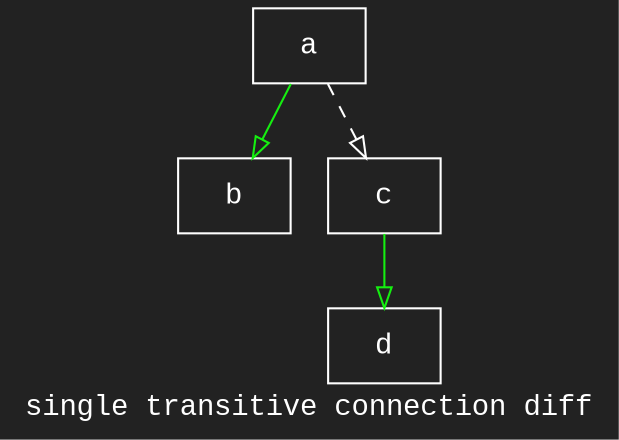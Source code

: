 digraph D {
    label="single transitive connection diff";
    tooltip="single transitive connection diff";
    bgcolor="#222222";
    fontcolor="#ffffff";
    fontname="Courier New";
    
    node1 [color="#ffffff",fontcolor="#ffffff",fontname="Courier New",shape="rectangle",tooltip="a",label="a"]
    
    node2 [color="#ffffff",fontcolor="#ffffff",fontname="Courier New",shape="rectangle",tooltip="b",label="b"]
    
    node3 [color="#ffffff",fontcolor="#ffffff",fontname="Courier New",shape="rectangle",tooltip="c",label="c"]
    
    node4 [color="#ffffff",fontcolor="#ffffff",fontname="Courier New",shape="rectangle",tooltip="d",label="d"]
    
    node1 -> node2 [arrowhead="empty",color="#15ef10",tooltip="a\n   ->\nb",]
    node1 -> node3 [arrowhead="empty",color="#ffffff",style="dashed",tooltip="a\n   ->\nc",]
    node3 -> node4 [arrowhead="empty",color="#15ef10",tooltip="c\n   ->\nd",]
}

